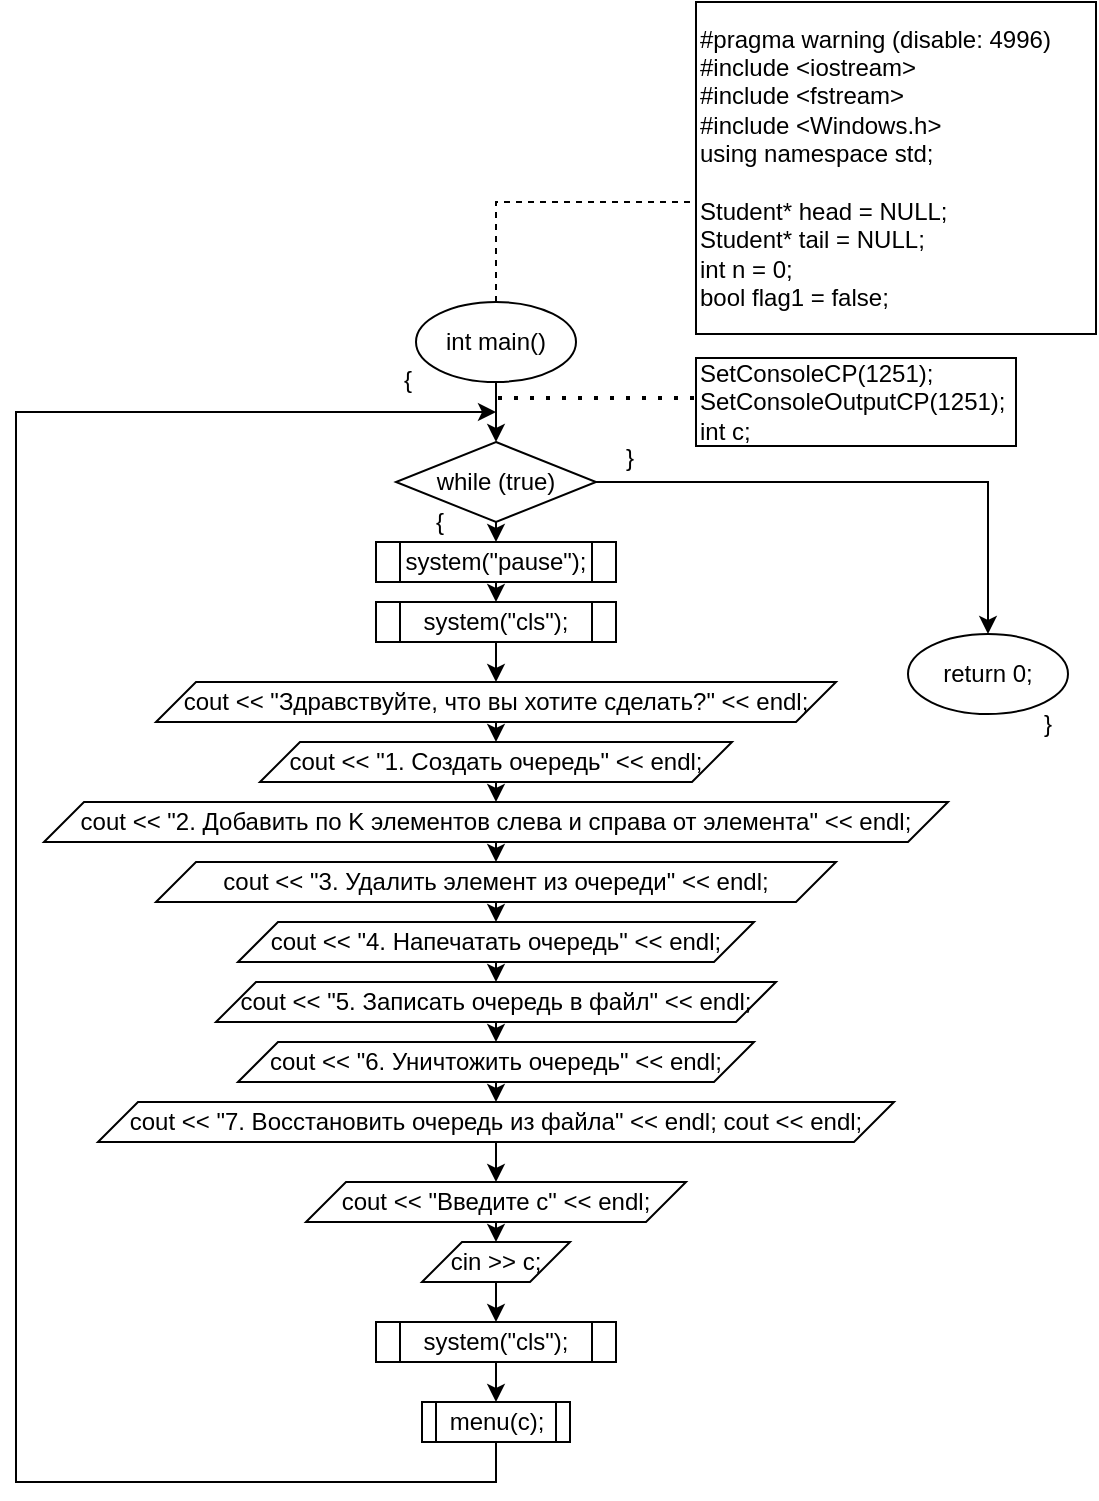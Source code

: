 <mxfile version="20.8.16" type="device"><diagram name="Страница 1" id="C_xhPkUMthIBdEFqQ2b5"><mxGraphModel dx="472" dy="2004" grid="1" gridSize="10" guides="1" tooltips="1" connect="1" arrows="1" fold="1" page="1" pageScale="1" pageWidth="827" pageHeight="1169" math="0" shadow="0"><root><mxCell id="0"/><mxCell id="1" parent="0"/><mxCell id="Kt00TTztuk_OognRlt1M-3" style="edgeStyle=orthogonalEdgeStyle;rounded=0;orthogonalLoop=1;jettySize=auto;html=1;exitX=0.5;exitY=0;exitDx=0;exitDy=0;entryX=0;entryY=0.5;entryDx=0;entryDy=0;dashed=1;endArrow=none;endFill=0;" parent="1" source="Kt00TTztuk_OognRlt1M-1" target="Kt00TTztuk_OognRlt1M-2" edge="1"><mxGeometry relative="1" as="geometry"><Array as="points"><mxPoint x="430" y="70"/></Array></mxGeometry></mxCell><mxCell id="Kt00TTztuk_OognRlt1M-5" style="edgeStyle=orthogonalEdgeStyle;rounded=0;orthogonalLoop=1;jettySize=auto;html=1;exitX=0.5;exitY=1;exitDx=0;exitDy=0;entryX=0.5;entryY=0;entryDx=0;entryDy=0;endArrow=classic;endFill=1;" parent="1" source="Kt00TTztuk_OognRlt1M-1" target="Kt00TTztuk_OognRlt1M-4" edge="1"><mxGeometry relative="1" as="geometry"/></mxCell><mxCell id="Kt00TTztuk_OognRlt1M-1" value="int main()" style="ellipse;whiteSpace=wrap;html=1;" parent="1" vertex="1"><mxGeometry x="390" y="120" width="80" height="40" as="geometry"/></mxCell><mxCell id="Kt00TTztuk_OognRlt1M-2" value="&lt;div&gt;#pragma warning (disable: 4996)&lt;/div&gt;&lt;div&gt;#include &amp;lt;iostream&amp;gt;&lt;/div&gt;&lt;div&gt;#include &amp;lt;fstream&amp;gt;&lt;/div&gt;&lt;div&gt;#include &amp;lt;Windows.h&amp;gt;&lt;/div&gt;&lt;div&gt;using namespace std;&lt;/div&gt;&lt;div&gt;&lt;br&gt;&lt;/div&gt;&lt;div&gt;&lt;div&gt;Student* head = NULL;&lt;/div&gt;&lt;div&gt;Student* tail = NULL;&lt;/div&gt;&lt;div&gt;int n = 0;&lt;/div&gt;&lt;div&gt;bool flag1 = false;&lt;/div&gt;&lt;/div&gt;" style="rounded=0;whiteSpace=wrap;html=1;align=left;" parent="1" vertex="1"><mxGeometry x="530" y="-30" width="200" height="166" as="geometry"/></mxCell><mxCell id="Kt00TTztuk_OognRlt1M-10" style="edgeStyle=orthogonalEdgeStyle;rounded=0;orthogonalLoop=1;jettySize=auto;html=1;exitX=0.5;exitY=1;exitDx=0;exitDy=0;entryX=0.5;entryY=0;entryDx=0;entryDy=0;endArrow=classic;endFill=1;" parent="1" source="Kt00TTztuk_OognRlt1M-4" target="Kt00TTztuk_OognRlt1M-9" edge="1"><mxGeometry relative="1" as="geometry"/></mxCell><mxCell id="Kt00TTztuk_OognRlt1M-45" style="edgeStyle=orthogonalEdgeStyle;rounded=0;orthogonalLoop=1;jettySize=auto;html=1;exitX=1;exitY=0.5;exitDx=0;exitDy=0;entryX=0.5;entryY=0;entryDx=0;entryDy=0;endArrow=classic;endFill=1;" parent="1" source="Kt00TTztuk_OognRlt1M-4" target="Kt00TTztuk_OognRlt1M-44" edge="1"><mxGeometry relative="1" as="geometry"/></mxCell><mxCell id="Kt00TTztuk_OognRlt1M-4" value="while (true)" style="rhombus;whiteSpace=wrap;html=1;" parent="1" vertex="1"><mxGeometry x="380" y="190" width="100" height="40" as="geometry"/></mxCell><mxCell id="Kt00TTztuk_OognRlt1M-7" value="" style="endArrow=none;dashed=1;html=1;dashPattern=1 3;strokeWidth=2;rounded=0;" parent="1" edge="1"><mxGeometry width="50" height="50" relative="1" as="geometry"><mxPoint x="431" y="168" as="sourcePoint"/><mxPoint x="530" y="168" as="targetPoint"/></mxGeometry></mxCell><mxCell id="Kt00TTztuk_OognRlt1M-8" value="&lt;div&gt;SetConsoleCP(1251);&lt;/div&gt;&lt;div&gt;&#9;SetConsoleOutputCP(1251);&lt;/div&gt;&lt;div&gt;int c;&lt;/div&gt;" style="rounded=0;whiteSpace=wrap;html=1;align=left;" parent="1" vertex="1"><mxGeometry x="530" y="148" width="160" height="44" as="geometry"/></mxCell><mxCell id="Kt00TTztuk_OognRlt1M-12" style="edgeStyle=orthogonalEdgeStyle;rounded=0;orthogonalLoop=1;jettySize=auto;html=1;exitX=0.5;exitY=1;exitDx=0;exitDy=0;entryX=0.5;entryY=0;entryDx=0;entryDy=0;endArrow=classic;endFill=1;" parent="1" source="Kt00TTztuk_OognRlt1M-9" target="Kt00TTztuk_OognRlt1M-11" edge="1"><mxGeometry relative="1" as="geometry"/></mxCell><mxCell id="Kt00TTztuk_OognRlt1M-9" value="&lt;div&gt;&#9;&#9;system(&quot;pause&quot;);&lt;/div&gt;" style="shape=process;whiteSpace=wrap;html=1;backgroundOutline=1;" parent="1" vertex="1"><mxGeometry x="370" y="240" width="120" height="20" as="geometry"/></mxCell><mxCell id="Kt00TTztuk_OognRlt1M-14" style="edgeStyle=orthogonalEdgeStyle;rounded=0;orthogonalLoop=1;jettySize=auto;html=1;exitX=0.5;exitY=1;exitDx=0;exitDy=0;entryX=0.5;entryY=0;entryDx=0;entryDy=0;endArrow=classic;endFill=1;" parent="1" source="Kt00TTztuk_OognRlt1M-11" target="Kt00TTztuk_OognRlt1M-13" edge="1"><mxGeometry relative="1" as="geometry"/></mxCell><mxCell id="Kt00TTztuk_OognRlt1M-11" value="&lt;div&gt;&#9;&#9;system(&quot;cls&quot;);&lt;/div&gt;" style="shape=process;whiteSpace=wrap;html=1;backgroundOutline=1;" parent="1" vertex="1"><mxGeometry x="370" y="270" width="120" height="20" as="geometry"/></mxCell><mxCell id="Kt00TTztuk_OognRlt1M-16" style="edgeStyle=orthogonalEdgeStyle;rounded=0;orthogonalLoop=1;jettySize=auto;html=1;exitX=0.5;exitY=1;exitDx=0;exitDy=0;entryX=0.5;entryY=0;entryDx=0;entryDy=0;endArrow=classic;endFill=1;" parent="1" source="Kt00TTztuk_OognRlt1M-13" target="Kt00TTztuk_OognRlt1M-15" edge="1"><mxGeometry relative="1" as="geometry"/></mxCell><mxCell id="Kt00TTztuk_OognRlt1M-13" value="&lt;div&gt;&#9;&#9;cout &amp;lt;&amp;lt; &quot;Здравствуйте, что вы хотите сделать?&quot; &amp;lt;&amp;lt; endl;&lt;/div&gt;" style="shape=parallelogram;perimeter=parallelogramPerimeter;whiteSpace=wrap;html=1;fixedSize=1;" parent="1" vertex="1"><mxGeometry x="260" y="310" width="340" height="20" as="geometry"/></mxCell><mxCell id="Kt00TTztuk_OognRlt1M-18" style="edgeStyle=orthogonalEdgeStyle;rounded=0;orthogonalLoop=1;jettySize=auto;html=1;exitX=0.5;exitY=1;exitDx=0;exitDy=0;entryX=0.5;entryY=0;entryDx=0;entryDy=0;endArrow=classic;endFill=1;" parent="1" source="Kt00TTztuk_OognRlt1M-15" target="Kt00TTztuk_OognRlt1M-17" edge="1"><mxGeometry relative="1" as="geometry"/></mxCell><mxCell id="Kt00TTztuk_OognRlt1M-15" value="&lt;div&gt;&#9;&#9;cout &amp;lt;&amp;lt; &quot;1. Создать очередь&quot; &amp;lt;&amp;lt; endl;&lt;/div&gt;" style="shape=parallelogram;perimeter=parallelogramPerimeter;whiteSpace=wrap;html=1;fixedSize=1;" parent="1" vertex="1"><mxGeometry x="312" y="340" width="236" height="20" as="geometry"/></mxCell><mxCell id="Kt00TTztuk_OognRlt1M-26" style="edgeStyle=orthogonalEdgeStyle;rounded=0;orthogonalLoop=1;jettySize=auto;html=1;exitX=0.5;exitY=1;exitDx=0;exitDy=0;entryX=0.5;entryY=0;entryDx=0;entryDy=0;endArrow=classic;endFill=1;" parent="1" source="Kt00TTztuk_OognRlt1M-17" target="Kt00TTztuk_OognRlt1M-20" edge="1"><mxGeometry relative="1" as="geometry"/></mxCell><mxCell id="Kt00TTztuk_OognRlt1M-17" value="&lt;div&gt;&#9;&#9;cout &amp;lt;&amp;lt; &quot;2. Добавить по K элементов слева и справа от элемента&quot; &amp;lt;&amp;lt; endl;&lt;/div&gt;" style="shape=parallelogram;perimeter=parallelogramPerimeter;whiteSpace=wrap;html=1;fixedSize=1;" parent="1" vertex="1"><mxGeometry x="204" y="370" width="452" height="20" as="geometry"/></mxCell><mxCell id="Kt00TTztuk_OognRlt1M-27" style="edgeStyle=orthogonalEdgeStyle;rounded=0;orthogonalLoop=1;jettySize=auto;html=1;exitX=0.5;exitY=1;exitDx=0;exitDy=0;entryX=0.5;entryY=0;entryDx=0;entryDy=0;endArrow=classic;endFill=1;" parent="1" source="Kt00TTztuk_OognRlt1M-20" target="Kt00TTztuk_OognRlt1M-21" edge="1"><mxGeometry relative="1" as="geometry"/></mxCell><mxCell id="Kt00TTztuk_OognRlt1M-20" value="&lt;div&gt;&#9;&#9;cout &amp;lt;&amp;lt; &quot;3. Удалить элемент из очереди&quot; &amp;lt;&amp;lt; endl;&lt;/div&gt;" style="shape=parallelogram;perimeter=parallelogramPerimeter;whiteSpace=wrap;html=1;fixedSize=1;" parent="1" vertex="1"><mxGeometry x="260" y="400" width="340" height="20" as="geometry"/></mxCell><mxCell id="Kt00TTztuk_OognRlt1M-28" style="edgeStyle=orthogonalEdgeStyle;rounded=0;orthogonalLoop=1;jettySize=auto;html=1;exitX=0.5;exitY=1;exitDx=0;exitDy=0;entryX=0.5;entryY=0;entryDx=0;entryDy=0;endArrow=classic;endFill=1;" parent="1" source="Kt00TTztuk_OognRlt1M-21" target="Kt00TTztuk_OognRlt1M-22" edge="1"><mxGeometry relative="1" as="geometry"/></mxCell><mxCell id="Kt00TTztuk_OognRlt1M-21" value="&lt;div&gt;&#9;&#9;cout &amp;lt;&amp;lt; &quot;4. Напечатать очередь&quot; &amp;lt;&amp;lt; endl;&lt;/div&gt;" style="shape=parallelogram;perimeter=parallelogramPerimeter;whiteSpace=wrap;html=1;fixedSize=1;" parent="1" vertex="1"><mxGeometry x="301" y="430" width="258" height="20" as="geometry"/></mxCell><mxCell id="Kt00TTztuk_OognRlt1M-30" style="edgeStyle=orthogonalEdgeStyle;rounded=0;orthogonalLoop=1;jettySize=auto;html=1;exitX=0.5;exitY=1;exitDx=0;exitDy=0;entryX=0.5;entryY=0;entryDx=0;entryDy=0;endArrow=classic;endFill=1;" parent="1" source="Kt00TTztuk_OognRlt1M-22" target="Kt00TTztuk_OognRlt1M-24" edge="1"><mxGeometry relative="1" as="geometry"/></mxCell><mxCell id="Kt00TTztuk_OognRlt1M-22" value="&lt;div&gt;&#9;&#9;cout &amp;lt;&amp;lt; &quot;5. Записать очередь в файл&quot; &amp;lt;&amp;lt; endl;&lt;/div&gt;" style="shape=parallelogram;perimeter=parallelogramPerimeter;whiteSpace=wrap;html=1;fixedSize=1;" parent="1" vertex="1"><mxGeometry x="290" y="460" width="280" height="20" as="geometry"/></mxCell><mxCell id="Kt00TTztuk_OognRlt1M-31" style="edgeStyle=orthogonalEdgeStyle;rounded=0;orthogonalLoop=1;jettySize=auto;html=1;exitX=0.5;exitY=1;exitDx=0;exitDy=0;entryX=0.5;entryY=0;entryDx=0;entryDy=0;endArrow=classic;endFill=1;" parent="1" source="Kt00TTztuk_OognRlt1M-24" target="Kt00TTztuk_OognRlt1M-25" edge="1"><mxGeometry relative="1" as="geometry"/></mxCell><mxCell id="Kt00TTztuk_OognRlt1M-24" value="&lt;div&gt;&#9;&#9;cout &amp;lt;&amp;lt; &quot;6. Уничтожить очередь&quot; &amp;lt;&amp;lt; endl;&lt;/div&gt;" style="shape=parallelogram;perimeter=parallelogramPerimeter;whiteSpace=wrap;html=1;fixedSize=1;" parent="1" vertex="1"><mxGeometry x="301" y="490" width="258" height="20" as="geometry"/></mxCell><mxCell id="Kt00TTztuk_OognRlt1M-33" style="edgeStyle=orthogonalEdgeStyle;rounded=0;orthogonalLoop=1;jettySize=auto;html=1;exitX=0.5;exitY=1;exitDx=0;exitDy=0;entryX=0.5;entryY=0;entryDx=0;entryDy=0;endArrow=classic;endFill=1;" parent="1" source="Kt00TTztuk_OognRlt1M-25" target="Kt00TTztuk_OognRlt1M-32" edge="1"><mxGeometry relative="1" as="geometry"/></mxCell><mxCell id="Kt00TTztuk_OognRlt1M-25" value="&lt;div&gt;&#9;&#9;cout &amp;lt;&amp;lt; &quot;7. Восстановить очередь из файла&quot; &amp;lt;&amp;lt; endl; cout &amp;lt;&amp;lt; endl;&lt;/div&gt;" style="shape=parallelogram;perimeter=parallelogramPerimeter;whiteSpace=wrap;html=1;fixedSize=1;" parent="1" vertex="1"><mxGeometry x="231" y="520" width="398" height="20" as="geometry"/></mxCell><mxCell id="Kt00TTztuk_OognRlt1M-35" style="edgeStyle=orthogonalEdgeStyle;rounded=0;orthogonalLoop=1;jettySize=auto;html=1;exitX=0.5;exitY=1;exitDx=0;exitDy=0;entryX=0.5;entryY=0;entryDx=0;entryDy=0;endArrow=classic;endFill=1;" parent="1" source="Kt00TTztuk_OognRlt1M-32" target="Kt00TTztuk_OognRlt1M-34" edge="1"><mxGeometry relative="1" as="geometry"/></mxCell><mxCell id="Kt00TTztuk_OognRlt1M-32" value="&lt;div&gt;&#9;&#9;cout &amp;lt;&amp;lt; &quot;Введите c&quot; &amp;lt;&amp;lt; endl;&lt;/div&gt;" style="shape=parallelogram;perimeter=parallelogramPerimeter;whiteSpace=wrap;html=1;fixedSize=1;" parent="1" vertex="1"><mxGeometry x="335" y="560" width="190" height="20" as="geometry"/></mxCell><mxCell id="Kt00TTztuk_OognRlt1M-37" style="edgeStyle=orthogonalEdgeStyle;rounded=0;orthogonalLoop=1;jettySize=auto;html=1;exitX=0.5;exitY=1;exitDx=0;exitDy=0;entryX=0.5;entryY=0;entryDx=0;entryDy=0;endArrow=classic;endFill=1;" parent="1" source="Kt00TTztuk_OognRlt1M-34" target="Kt00TTztuk_OognRlt1M-36" edge="1"><mxGeometry relative="1" as="geometry"/></mxCell><mxCell id="Kt00TTztuk_OognRlt1M-34" value="&lt;div&gt;&#9;&#9;cin &amp;gt;&amp;gt; c;&lt;/div&gt;" style="shape=parallelogram;perimeter=parallelogramPerimeter;whiteSpace=wrap;html=1;fixedSize=1;" parent="1" vertex="1"><mxGeometry x="393" y="590" width="74" height="20" as="geometry"/></mxCell><mxCell id="Kt00TTztuk_OognRlt1M-39" style="edgeStyle=orthogonalEdgeStyle;rounded=0;orthogonalLoop=1;jettySize=auto;html=1;exitX=0.5;exitY=1;exitDx=0;exitDy=0;entryX=0.5;entryY=0;entryDx=0;entryDy=0;endArrow=classic;endFill=1;" parent="1" source="Kt00TTztuk_OognRlt1M-36" target="Kt00TTztuk_OognRlt1M-38" edge="1"><mxGeometry relative="1" as="geometry"/></mxCell><mxCell id="Kt00TTztuk_OognRlt1M-36" value="&lt;div&gt;&#9;&#9;system(&quot;cls&quot;);&lt;/div&gt;" style="shape=process;whiteSpace=wrap;html=1;backgroundOutline=1;" parent="1" vertex="1"><mxGeometry x="370" y="630" width="120" height="20" as="geometry"/></mxCell><mxCell id="Kt00TTztuk_OognRlt1M-42" style="edgeStyle=orthogonalEdgeStyle;rounded=0;orthogonalLoop=1;jettySize=auto;html=1;exitX=0.5;exitY=1;exitDx=0;exitDy=0;endArrow=classic;endFill=1;" parent="1" source="Kt00TTztuk_OognRlt1M-38" edge="1"><mxGeometry relative="1" as="geometry"><mxPoint x="430" y="175" as="targetPoint"/><Array as="points"><mxPoint x="430" y="710"/><mxPoint x="190" y="710"/><mxPoint x="190" y="175"/><mxPoint x="430" y="175"/></Array></mxGeometry></mxCell><mxCell id="Kt00TTztuk_OognRlt1M-38" value="&lt;div&gt;&#9;&#9;menu(c);&lt;/div&gt;" style="shape=process;whiteSpace=wrap;html=1;backgroundOutline=1;" parent="1" vertex="1"><mxGeometry x="393" y="670" width="74" height="20" as="geometry"/></mxCell><mxCell id="Kt00TTztuk_OognRlt1M-40" value="{" style="text;html=1;strokeColor=none;fillColor=none;align=center;verticalAlign=middle;whiteSpace=wrap;rounded=0;" parent="1" vertex="1"><mxGeometry x="377" y="151" width="18" height="16" as="geometry"/></mxCell><mxCell id="Kt00TTztuk_OognRlt1M-41" value="}" style="text;html=1;strokeColor=none;fillColor=none;align=center;verticalAlign=middle;whiteSpace=wrap;rounded=0;" parent="1" vertex="1"><mxGeometry x="488" y="190" width="18" height="16" as="geometry"/></mxCell><mxCell id="Kt00TTztuk_OognRlt1M-43" value="{" style="text;html=1;strokeColor=none;fillColor=none;align=center;verticalAlign=middle;whiteSpace=wrap;rounded=0;" parent="1" vertex="1"><mxGeometry x="393" y="222" width="18" height="16" as="geometry"/></mxCell><mxCell id="Kt00TTztuk_OognRlt1M-44" value="return 0;" style="ellipse;whiteSpace=wrap;html=1;" parent="1" vertex="1"><mxGeometry x="636" y="286" width="80" height="40" as="geometry"/></mxCell><mxCell id="Kt00TTztuk_OognRlt1M-46" value="}" style="text;html=1;strokeColor=none;fillColor=none;align=center;verticalAlign=middle;whiteSpace=wrap;rounded=0;" parent="1" vertex="1"><mxGeometry x="697" y="323" width="18" height="16" as="geometry"/></mxCell></root></mxGraphModel></diagram></mxfile>